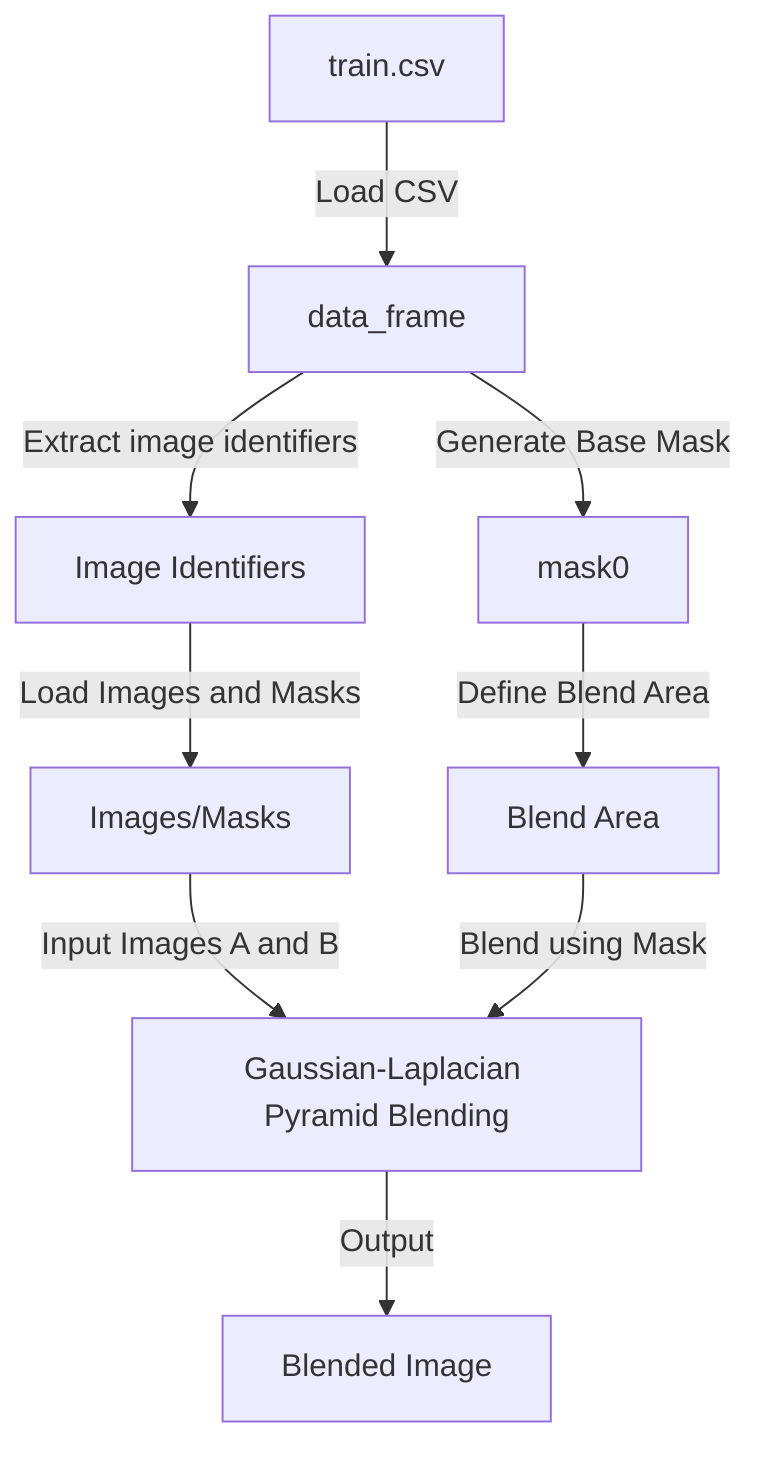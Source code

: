 flowchart TD
    %% Node for data source
    A["train.csv"] --> |"Load CSV"| B["data_frame"]
    click A href "../input/hubmap-organ-segmentation/train.csv" "description"
    
    %% Node for data_frame variable
    B["data_frame"] --> |"Extract image identifiers"| C["Image Identifiers"]
    B --> |"Generate Base Mask"| D["mask0"]
    
    %% Node for image blending process
    C --> |"Load Images and Masks"| E["Images/Masks"]
    D --> |"Define Blend Area"| F["Blend Area"]
    
    %% Gaussian-Laplacian Pyramid Blending Model
    E --> |"Input Images A and B"| G["Gaussian-Laplacian Pyramid Blending"]
    F --> |"Blend using Mask"| G
    
    %% Output of the blending
    G --> |"Output"| H["Blended Image"]

    %% Comments explaining nodes
    %% A: Represents the CSV data source being used.
    %% B: Represents the main DataFrame created from the CSV source.
    %% C: Represents extraction of identifiers to load necessary images and masks.
    %% D: Represents the mask creation for blending process - mask0.
    %% E: Represents actual images and masks loaded for blending.
    %% F: Represents setting up the blend area using the mask0.
    %% G: Represents the ML model used for blending - Gaussian-Laplacian Pyramid Blending.
    %% H: Represents the final output of blending process.